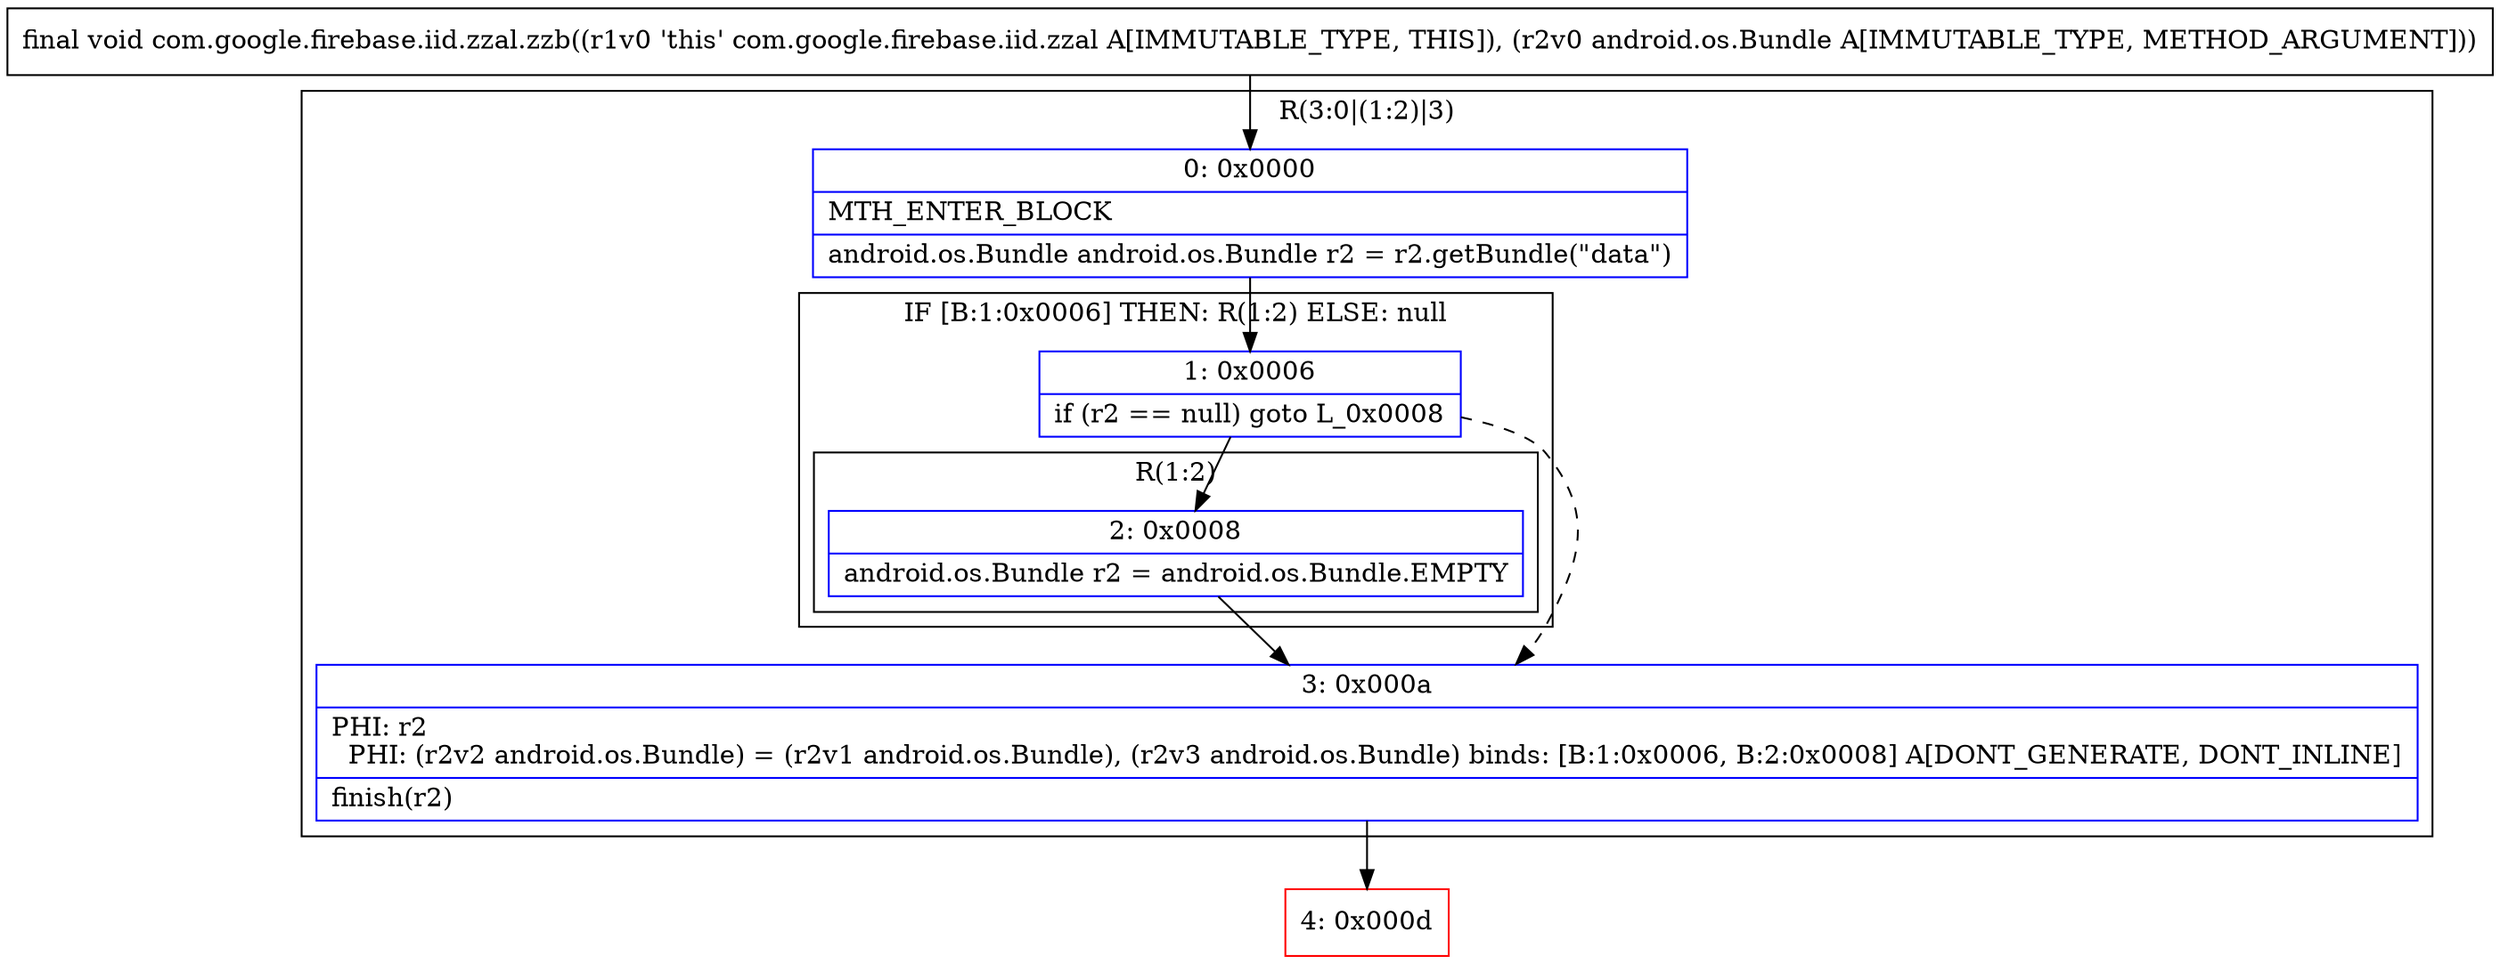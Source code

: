 digraph "CFG forcom.google.firebase.iid.zzal.zzb(Landroid\/os\/Bundle;)V" {
subgraph cluster_Region_1556858850 {
label = "R(3:0|(1:2)|3)";
node [shape=record,color=blue];
Node_0 [shape=record,label="{0\:\ 0x0000|MTH_ENTER_BLOCK\l|android.os.Bundle android.os.Bundle r2 = r2.getBundle(\"data\")\l}"];
subgraph cluster_IfRegion_943308179 {
label = "IF [B:1:0x0006] THEN: R(1:2) ELSE: null";
node [shape=record,color=blue];
Node_1 [shape=record,label="{1\:\ 0x0006|if (r2 == null) goto L_0x0008\l}"];
subgraph cluster_Region_740427454 {
label = "R(1:2)";
node [shape=record,color=blue];
Node_2 [shape=record,label="{2\:\ 0x0008|android.os.Bundle r2 = android.os.Bundle.EMPTY\l}"];
}
}
Node_3 [shape=record,label="{3\:\ 0x000a|PHI: r2 \l  PHI: (r2v2 android.os.Bundle) = (r2v1 android.os.Bundle), (r2v3 android.os.Bundle) binds: [B:1:0x0006, B:2:0x0008] A[DONT_GENERATE, DONT_INLINE]\l|finish(r2)\l}"];
}
Node_4 [shape=record,color=red,label="{4\:\ 0x000d}"];
MethodNode[shape=record,label="{final void com.google.firebase.iid.zzal.zzb((r1v0 'this' com.google.firebase.iid.zzal A[IMMUTABLE_TYPE, THIS]), (r2v0 android.os.Bundle A[IMMUTABLE_TYPE, METHOD_ARGUMENT])) }"];
MethodNode -> Node_0;
Node_0 -> Node_1;
Node_1 -> Node_2;
Node_1 -> Node_3[style=dashed];
Node_2 -> Node_3;
Node_3 -> Node_4;
}

